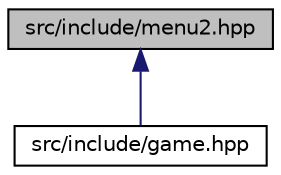 digraph "src/include/menu2.hpp"
{
 // LATEX_PDF_SIZE
  edge [fontname="Helvetica",fontsize="10",labelfontname="Helvetica",labelfontsize="10"];
  node [fontname="Helvetica",fontsize="10",shape=record];
  Node1 [label="src/include/menu2.hpp",height=0.2,width=0.4,color="black", fillcolor="grey75", style="filled", fontcolor="black",tooltip="GameMenu2 class header."];
  Node1 -> Node2 [dir="back",color="midnightblue",fontsize="10",style="solid",fontname="Helvetica"];
  Node2 [label="src/include/game.hpp",height=0.2,width=0.4,color="black", fillcolor="white", style="filled",URL="$game_8hpp_source.html",tooltip=" "];
}
